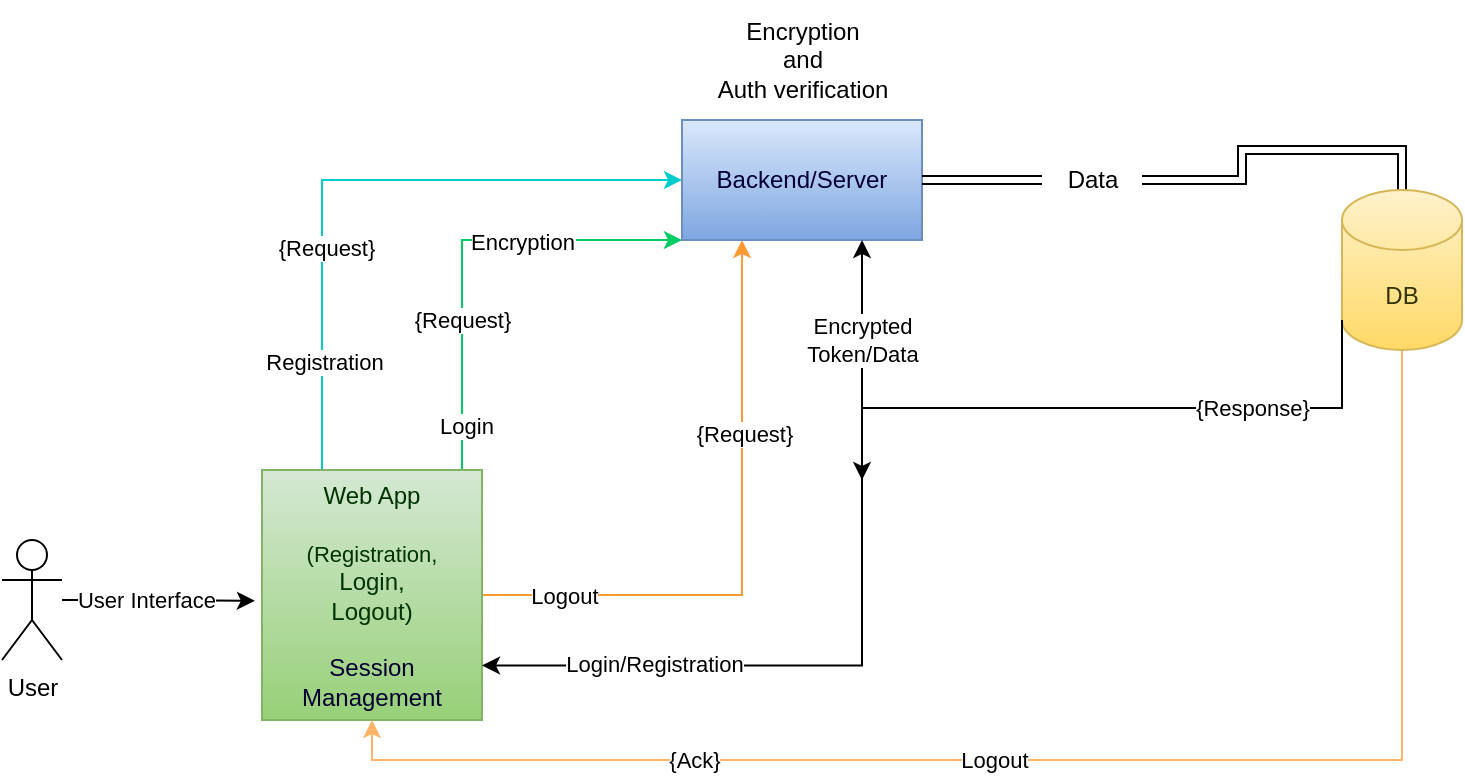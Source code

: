 <mxfile version="21.3.3" type="github">
  <diagram name="Page-1" id="2YBvvXClWsGukQMizWep">
    <mxGraphModel dx="994" dy="538" grid="1" gridSize="10" guides="1" tooltips="1" connect="1" arrows="1" fold="1" page="1" pageScale="1" pageWidth="850" pageHeight="1100" math="0" shadow="0">
      <root>
        <mxCell id="0" />
        <mxCell id="1" parent="0" />
        <mxCell id="_VE5QZipBekw-OrBoyfd-56" style="edgeStyle=orthogonalEdgeStyle;rounded=0;orthogonalLoop=1;jettySize=auto;html=1;entryX=0;entryY=0.5;entryDx=0;entryDy=0;strokeColor=#00CCCC;" edge="1" parent="1" source="_VE5QZipBekw-OrBoyfd-7" target="_VE5QZipBekw-OrBoyfd-10">
          <mxGeometry relative="1" as="geometry">
            <Array as="points">
              <mxPoint x="170" y="110" />
            </Array>
          </mxGeometry>
        </mxCell>
        <mxCell id="_VE5QZipBekw-OrBoyfd-57" value="Registration" style="edgeLabel;html=1;align=center;verticalAlign=middle;resizable=0;points=[];" vertex="1" connectable="0" parent="_VE5QZipBekw-OrBoyfd-56">
          <mxGeometry x="-0.765" y="-1" relative="1" as="geometry">
            <mxPoint y="-16" as="offset" />
          </mxGeometry>
        </mxCell>
        <mxCell id="_VE5QZipBekw-OrBoyfd-58" value="{Request}" style="edgeLabel;html=1;align=center;verticalAlign=middle;resizable=0;points=[];" vertex="1" connectable="0" parent="_VE5QZipBekw-OrBoyfd-56">
          <mxGeometry x="-0.316" y="-2" relative="1" as="geometry">
            <mxPoint as="offset" />
          </mxGeometry>
        </mxCell>
        <mxCell id="_VE5QZipBekw-OrBoyfd-70" value="&lt;div&gt;{Request}&lt;/div&gt;" style="edgeStyle=orthogonalEdgeStyle;rounded=0;orthogonalLoop=1;jettySize=auto;html=1;entryX=0;entryY=1;entryDx=0;entryDy=0;strokeColor=#00CC66;" edge="1" parent="1" source="_VE5QZipBekw-OrBoyfd-7" target="_VE5QZipBekw-OrBoyfd-10">
          <mxGeometry x="-0.333" relative="1" as="geometry">
            <Array as="points">
              <mxPoint x="240" y="140" />
            </Array>
            <mxPoint as="offset" />
          </mxGeometry>
        </mxCell>
        <mxCell id="_VE5QZipBekw-OrBoyfd-71" value="&lt;div&gt;Login&lt;/div&gt;" style="edgeLabel;html=1;align=center;verticalAlign=middle;resizable=0;points=[];" vertex="1" connectable="0" parent="_VE5QZipBekw-OrBoyfd-70">
          <mxGeometry x="-0.806" y="-2" relative="1" as="geometry">
            <mxPoint as="offset" />
          </mxGeometry>
        </mxCell>
        <mxCell id="_VE5QZipBekw-OrBoyfd-72" value="Encryption" style="edgeLabel;html=1;align=center;verticalAlign=middle;resizable=0;points=[];" vertex="1" connectable="0" parent="_VE5QZipBekw-OrBoyfd-70">
          <mxGeometry x="0.289" y="-1" relative="1" as="geometry">
            <mxPoint as="offset" />
          </mxGeometry>
        </mxCell>
        <mxCell id="_VE5QZipBekw-OrBoyfd-73" style="edgeStyle=orthogonalEdgeStyle;rounded=0;orthogonalLoop=1;jettySize=auto;html=1;entryX=0.25;entryY=1;entryDx=0;entryDy=0;strokeColor=#FF9933;" edge="1" parent="1" source="_VE5QZipBekw-OrBoyfd-7" target="_VE5QZipBekw-OrBoyfd-10">
          <mxGeometry relative="1" as="geometry">
            <Array as="points">
              <mxPoint x="380" y="318" />
            </Array>
          </mxGeometry>
        </mxCell>
        <mxCell id="_VE5QZipBekw-OrBoyfd-74" value="Logout" style="edgeLabel;html=1;align=center;verticalAlign=middle;resizable=0;points=[];" vertex="1" connectable="0" parent="_VE5QZipBekw-OrBoyfd-73">
          <mxGeometry x="-0.735" relative="1" as="geometry">
            <mxPoint as="offset" />
          </mxGeometry>
        </mxCell>
        <mxCell id="_VE5QZipBekw-OrBoyfd-75" value="{Request}" style="edgeLabel;html=1;align=center;verticalAlign=middle;resizable=0;points=[];" vertex="1" connectable="0" parent="_VE5QZipBekw-OrBoyfd-73">
          <mxGeometry x="0.373" y="-1" relative="1" as="geometry">
            <mxPoint as="offset" />
          </mxGeometry>
        </mxCell>
        <mxCell id="_VE5QZipBekw-OrBoyfd-7" value="&lt;div&gt;&lt;font color=&quot;#003300&quot;&gt;Web App&lt;/font&gt;&lt;/div&gt;&lt;br&gt;&lt;div&gt;&lt;font style=&quot;font-size: 11px;&quot; color=&quot;#003300&quot;&gt;(Registration,&lt;/font&gt;&lt;/div&gt;&lt;div&gt;&lt;font color=&quot;#003300&quot;&gt;Login,&lt;br&gt;Logout)&lt;br&gt;&lt;/font&gt;&lt;/div&gt;&lt;br&gt;&lt;font color=&quot;#000033&quot;&gt;Session Management&lt;/font&gt;" style="rounded=0;whiteSpace=wrap;html=1;strokeColor=#82b366;fillColor=#d5e8d4;gradientColor=#97d077;" vertex="1" parent="1">
          <mxGeometry x="140" y="255" width="110" height="125" as="geometry" />
        </mxCell>
        <mxCell id="_VE5QZipBekw-OrBoyfd-15" value="" style="edgeStyle=orthogonalEdgeStyle;rounded=0;orthogonalLoop=1;jettySize=auto;html=1;shape=link;entryX=0.5;entryY=0;entryDx=0;entryDy=0;entryPerimeter=0;" edge="1" parent="1" source="_VE5QZipBekw-OrBoyfd-16" target="_VE5QZipBekw-OrBoyfd-14">
          <mxGeometry relative="1" as="geometry">
            <mxPoint x="650" y="110" as="targetPoint" />
          </mxGeometry>
        </mxCell>
        <mxCell id="_VE5QZipBekw-OrBoyfd-10" value="&lt;div&gt;&lt;font color=&quot;#000033&quot;&gt;Backend/Server&lt;/font&gt;&lt;/div&gt;" style="rounded=0;whiteSpace=wrap;html=1;strokeColor=#6c8ebf;fillColor=#dae8fc;gradientColor=#7ea6e0;" vertex="1" parent="1">
          <mxGeometry x="350" y="80" width="120" height="60" as="geometry" />
        </mxCell>
        <mxCell id="_VE5QZipBekw-OrBoyfd-66" style="edgeStyle=orthogonalEdgeStyle;rounded=0;orthogonalLoop=1;jettySize=auto;html=1;entryX=0.5;entryY=1;entryDx=0;entryDy=0;strokeColor=#FFB366;" edge="1" parent="1" source="_VE5QZipBekw-OrBoyfd-14" target="_VE5QZipBekw-OrBoyfd-7">
          <mxGeometry relative="1" as="geometry">
            <Array as="points">
              <mxPoint x="710" y="400" />
              <mxPoint x="195" y="400" />
            </Array>
          </mxGeometry>
        </mxCell>
        <mxCell id="_VE5QZipBekw-OrBoyfd-67" value="&lt;div&gt;Logout&lt;/div&gt;" style="edgeLabel;html=1;align=center;verticalAlign=middle;resizable=0;points=[];" vertex="1" connectable="0" parent="_VE5QZipBekw-OrBoyfd-66">
          <mxGeometry x="0.105" y="-2" relative="1" as="geometry">
            <mxPoint y="2" as="offset" />
          </mxGeometry>
        </mxCell>
        <mxCell id="_VE5QZipBekw-OrBoyfd-68" value="{Ack}" style="edgeLabel;html=1;align=center;verticalAlign=middle;resizable=0;points=[];" vertex="1" connectable="0" parent="_VE5QZipBekw-OrBoyfd-66">
          <mxGeometry x="0.512" y="-3" relative="1" as="geometry">
            <mxPoint y="3" as="offset" />
          </mxGeometry>
        </mxCell>
        <mxCell id="_VE5QZipBekw-OrBoyfd-14" value="&lt;div&gt;&lt;font color=&quot;#333300&quot;&gt;DB&lt;/font&gt;&lt;/div&gt;" style="shape=cylinder3;whiteSpace=wrap;html=1;boundedLbl=1;backgroundOutline=1;size=15;strokeColor=#d6b656;fillColor=#fff2cc;gradientColor=#ffd966;" vertex="1" parent="1">
          <mxGeometry x="680" y="115" width="60" height="80" as="geometry" />
        </mxCell>
        <mxCell id="_VE5QZipBekw-OrBoyfd-27" value="" style="edgeStyle=orthogonalEdgeStyle;rounded=0;orthogonalLoop=1;jettySize=auto;html=1;shape=link;" edge="1" parent="1" source="_VE5QZipBekw-OrBoyfd-10" target="_VE5QZipBekw-OrBoyfd-16">
          <mxGeometry relative="1" as="geometry">
            <mxPoint x="400" y="155" as="sourcePoint" />
            <mxPoint x="590" y="155" as="targetPoint" />
          </mxGeometry>
        </mxCell>
        <mxCell id="_VE5QZipBekw-OrBoyfd-16" value="&lt;div&gt;Data&lt;/div&gt;" style="text;html=1;align=center;verticalAlign=middle;resizable=0;points=[];autosize=1;strokeColor=none;fillColor=none;" vertex="1" parent="1">
          <mxGeometry x="530" y="95" width="50" height="30" as="geometry" />
        </mxCell>
        <mxCell id="_VE5QZipBekw-OrBoyfd-35" style="edgeStyle=orthogonalEdgeStyle;rounded=0;orthogonalLoop=1;jettySize=auto;html=1;entryX=1;entryY=0.75;entryDx=0;entryDy=0;exitX=0;exitY=1;exitDx=0;exitDy=-15;exitPerimeter=0;" edge="1" parent="1" source="_VE5QZipBekw-OrBoyfd-14">
          <mxGeometry relative="1" as="geometry">
            <mxPoint x="250" y="352.75" as="targetPoint" />
            <mxPoint x="680" y="194" as="sourcePoint" />
            <Array as="points">
              <mxPoint x="680" y="224" />
              <mxPoint x="440" y="224" />
              <mxPoint x="440" y="353" />
            </Array>
          </mxGeometry>
        </mxCell>
        <mxCell id="_VE5QZipBekw-OrBoyfd-36" value="Login/Registration" style="edgeLabel;html=1;align=center;verticalAlign=middle;resizable=0;points=[];" vertex="1" connectable="0" parent="_VE5QZipBekw-OrBoyfd-35">
          <mxGeometry x="0.647" relative="1" as="geometry">
            <mxPoint x="-21" y="-1" as="offset" />
          </mxGeometry>
        </mxCell>
        <mxCell id="_VE5QZipBekw-OrBoyfd-55" value="{Response}" style="edgeLabel;html=1;align=center;verticalAlign=middle;resizable=0;points=[];" vertex="1" connectable="0" parent="_VE5QZipBekw-OrBoyfd-35">
          <mxGeometry x="-0.291" y="2" relative="1" as="geometry">
            <mxPoint x="124" y="-2" as="offset" />
          </mxGeometry>
        </mxCell>
        <mxCell id="_VE5QZipBekw-OrBoyfd-39" value="&lt;div&gt;Encryption&lt;/div&gt;&lt;div&gt;and&lt;/div&gt;&lt;div&gt;Auth verification&lt;/div&gt;" style="text;html=1;align=center;verticalAlign=middle;resizable=0;points=[];autosize=1;strokeColor=none;fillColor=none;" vertex="1" parent="1">
          <mxGeometry x="355" y="20" width="110" height="60" as="geometry" />
        </mxCell>
        <mxCell id="_VE5QZipBekw-OrBoyfd-60" style="edgeStyle=orthogonalEdgeStyle;rounded=0;orthogonalLoop=1;jettySize=auto;html=1;entryX=0.012;entryY=0.338;entryDx=0;entryDy=0;entryPerimeter=0;" edge="1" parent="1" source="_VE5QZipBekw-OrBoyfd-43">
          <mxGeometry relative="1" as="geometry">
            <mxPoint x="136.44" y="320.42" as="targetPoint" />
          </mxGeometry>
        </mxCell>
        <mxCell id="_VE5QZipBekw-OrBoyfd-61" value="User Interface" style="edgeLabel;html=1;align=center;verticalAlign=middle;resizable=0;points=[];" vertex="1" connectable="0" parent="_VE5QZipBekw-OrBoyfd-60">
          <mxGeometry x="-0.232" y="-3" relative="1" as="geometry">
            <mxPoint x="4" y="-3" as="offset" />
          </mxGeometry>
        </mxCell>
        <mxCell id="_VE5QZipBekw-OrBoyfd-43" value="User" style="shape=umlActor;verticalLabelPosition=bottom;verticalAlign=top;html=1;outlineConnect=0;" vertex="1" parent="1">
          <mxGeometry x="10" y="290" width="30" height="60" as="geometry" />
        </mxCell>
        <mxCell id="_VE5QZipBekw-OrBoyfd-81" value="" style="endArrow=classic;startArrow=classic;html=1;rounded=0;" edge="1" parent="1">
          <mxGeometry width="50" height="50" relative="1" as="geometry">
            <mxPoint x="440" y="260" as="sourcePoint" />
            <mxPoint x="440" y="140" as="targetPoint" />
          </mxGeometry>
        </mxCell>
        <mxCell id="_VE5QZipBekw-OrBoyfd-87" value="&lt;div&gt;Encrypted&lt;br&gt;Token/Data&lt;/div&gt;" style="edgeLabel;html=1;align=center;verticalAlign=middle;resizable=0;points=[];" vertex="1" connectable="0" parent="_VE5QZipBekw-OrBoyfd-81">
          <mxGeometry x="-0.1" relative="1" as="geometry">
            <mxPoint y="-16" as="offset" />
          </mxGeometry>
        </mxCell>
      </root>
    </mxGraphModel>
  </diagram>
</mxfile>

